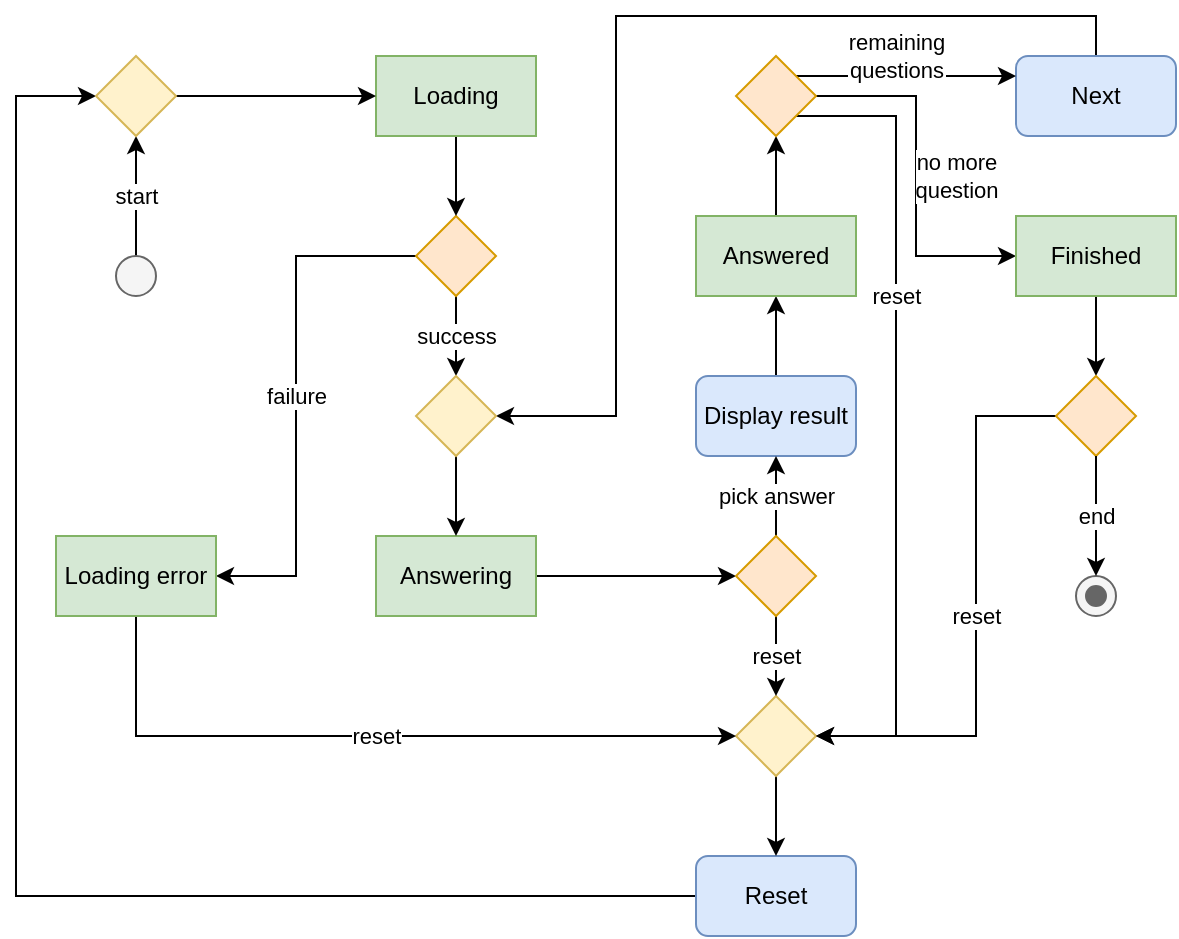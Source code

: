 <mxfile version="24.7.17">
  <diagram name="Page-1" id="n4YTPFiaNwmfkghKdESe">
    <mxGraphModel dx="988" dy="537" grid="1" gridSize="10" guides="1" tooltips="1" connect="1" arrows="1" fold="1" page="1" pageScale="1" pageWidth="660" pageHeight="540" math="0" shadow="0">
      <root>
        <mxCell id="0" />
        <mxCell id="1" parent="0" />
        <mxCell id="MU9g39NuWjS2vlEsyIcT-4" value="failure" style="edgeStyle=orthogonalEdgeStyle;rounded=0;orthogonalLoop=1;jettySize=auto;html=1;exitX=0;exitY=0.5;exitDx=0;exitDy=0;entryX=1;entryY=0.5;entryDx=0;entryDy=0;" parent="1" source="MU9g39NuWjS2vlEsyIcT-5" target="MU9g39NuWjS2vlEsyIcT-29" edge="1">
          <mxGeometry relative="1" as="geometry">
            <mxPoint x="160" y="160" as="targetPoint" />
            <Array as="points">
              <mxPoint x="180" y="160" />
              <mxPoint x="180" y="320" />
            </Array>
          </mxGeometry>
        </mxCell>
        <mxCell id="a6qZtDnJQUEK2zzC5GPS-43" value="success" style="edgeStyle=orthogonalEdgeStyle;rounded=0;orthogonalLoop=1;jettySize=auto;html=1;exitX=0.5;exitY=1;exitDx=0;exitDy=0;entryX=0.5;entryY=0;entryDx=0;entryDy=0;" parent="1" source="MU9g39NuWjS2vlEsyIcT-5" target="a6qZtDnJQUEK2zzC5GPS-32" edge="1">
          <mxGeometry relative="1" as="geometry" />
        </mxCell>
        <mxCell id="MU9g39NuWjS2vlEsyIcT-5" value="" style="rhombus;whiteSpace=wrap;html=1;shadow=0;fontFamily=Helvetica;fontSize=12;align=center;strokeWidth=1;spacing=6;spacingTop=-4;fillColor=#ffe6cc;strokeColor=#d79b00;" parent="1" vertex="1">
          <mxGeometry x="240" y="140" width="40" height="40" as="geometry" />
        </mxCell>
        <mxCell id="a6qZtDnJQUEK2zzC5GPS-67" style="edgeStyle=orthogonalEdgeStyle;rounded=0;orthogonalLoop=1;jettySize=auto;html=1;exitX=1;exitY=0.5;exitDx=0;exitDy=0;entryX=0;entryY=0.5;entryDx=0;entryDy=0;" parent="1" source="MU9g39NuWjS2vlEsyIcT-7" target="a6qZtDnJQUEK2zzC5GPS-7" edge="1">
          <mxGeometry relative="1" as="geometry" />
        </mxCell>
        <mxCell id="MU9g39NuWjS2vlEsyIcT-7" value="Answering" style="rounded=0;whiteSpace=wrap;html=1;fillColor=#d5e8d4;strokeColor=#82b366;" parent="1" vertex="1">
          <mxGeometry x="220" y="300" width="80" height="40" as="geometry" />
        </mxCell>
        <mxCell id="a6qZtDnJQUEK2zzC5GPS-95" style="edgeStyle=orthogonalEdgeStyle;rounded=0;orthogonalLoop=1;jettySize=auto;html=1;exitX=0;exitY=0.5;exitDx=0;exitDy=0;entryX=0;entryY=0.5;entryDx=0;entryDy=0;" parent="1" source="MU9g39NuWjS2vlEsyIcT-12" target="a6qZtDnJQUEK2zzC5GPS-88" edge="1">
          <mxGeometry relative="1" as="geometry">
            <Array as="points">
              <mxPoint x="40" y="480" />
              <mxPoint x="40" y="80" />
            </Array>
          </mxGeometry>
        </mxCell>
        <mxCell id="MU9g39NuWjS2vlEsyIcT-12" value="Reset" style="rounded=1;whiteSpace=wrap;html=1;fontSize=12;glass=0;strokeWidth=1;shadow=0;fillColor=#dae8fc;strokeColor=#6c8ebf;" parent="1" vertex="1">
          <mxGeometry x="380" y="460" width="80" height="40" as="geometry" />
        </mxCell>
        <mxCell id="a6qZtDnJQUEK2zzC5GPS-47" style="edgeStyle=orthogonalEdgeStyle;rounded=0;orthogonalLoop=1;jettySize=auto;html=1;exitX=0.5;exitY=0;exitDx=0;exitDy=0;entryX=0.5;entryY=1;entryDx=0;entryDy=0;" parent="1" source="MU9g39NuWjS2vlEsyIcT-14" target="MU9g39NuWjS2vlEsyIcT-19" edge="1">
          <mxGeometry relative="1" as="geometry" />
        </mxCell>
        <mxCell id="MU9g39NuWjS2vlEsyIcT-14" value="Display result" style="rounded=1;whiteSpace=wrap;html=1;fontSize=12;glass=0;strokeWidth=1;shadow=0;fillColor=#dae8fc;strokeColor=#6c8ebf;" parent="1" vertex="1">
          <mxGeometry x="380" y="220" width="80" height="40" as="geometry" />
        </mxCell>
        <mxCell id="a6qZtDnJQUEK2zzC5GPS-48" style="edgeStyle=orthogonalEdgeStyle;rounded=0;orthogonalLoop=1;jettySize=auto;html=1;exitX=0.5;exitY=0;exitDx=0;exitDy=0;entryX=0.5;entryY=1;entryDx=0;entryDy=0;" parent="1" source="MU9g39NuWjS2vlEsyIcT-19" target="a6qZtDnJQUEK2zzC5GPS-22" edge="1">
          <mxGeometry relative="1" as="geometry" />
        </mxCell>
        <mxCell id="MU9g39NuWjS2vlEsyIcT-19" value="Answered" style="rounded=0;whiteSpace=wrap;html=1;fillColor=#d5e8d4;strokeColor=#82b366;" parent="1" vertex="1">
          <mxGeometry x="380" y="140" width="80" height="40" as="geometry" />
        </mxCell>
        <mxCell id="MU9g39NuWjS2vlEsyIcT-27" style="edgeStyle=orthogonalEdgeStyle;rounded=0;orthogonalLoop=1;jettySize=auto;html=1;exitX=0.5;exitY=1;exitDx=0;exitDy=0;entryX=0.5;entryY=0;entryDx=0;entryDy=0;" parent="1" source="MU9g39NuWjS2vlEsyIcT-28" target="MU9g39NuWjS2vlEsyIcT-12" edge="1">
          <mxGeometry relative="1" as="geometry" />
        </mxCell>
        <mxCell id="MU9g39NuWjS2vlEsyIcT-28" value="" style="rhombus;whiteSpace=wrap;html=1;shadow=0;fontFamily=Helvetica;fontSize=12;align=center;strokeWidth=1;spacing=6;spacingTop=-4;fillColor=#fff2cc;strokeColor=#d6b656;" parent="1" vertex="1">
          <mxGeometry x="400" y="380" width="40" height="40" as="geometry" />
        </mxCell>
        <mxCell id="a6qZtDnJQUEK2zzC5GPS-79" value="reset" style="edgeStyle=orthogonalEdgeStyle;rounded=0;orthogonalLoop=1;jettySize=auto;html=1;exitX=0.5;exitY=1;exitDx=0;exitDy=0;entryX=0;entryY=0.5;entryDx=0;entryDy=0;" parent="1" source="MU9g39NuWjS2vlEsyIcT-29" target="MU9g39NuWjS2vlEsyIcT-28" edge="1">
          <mxGeometry relative="1" as="geometry" />
        </mxCell>
        <mxCell id="MU9g39NuWjS2vlEsyIcT-29" value="Loading error" style="rounded=0;whiteSpace=wrap;html=1;fillColor=#d5e8d4;strokeColor=#82b366;" parent="1" vertex="1">
          <mxGeometry x="60" y="300" width="80" height="40" as="geometry" />
        </mxCell>
        <mxCell id="a6qZtDnJQUEK2zzC5GPS-94" value="start" style="edgeStyle=orthogonalEdgeStyle;rounded=0;orthogonalLoop=1;jettySize=auto;html=1;exitX=0.5;exitY=0;exitDx=0;exitDy=0;entryX=0.5;entryY=1;entryDx=0;entryDy=0;" parent="1" source="MU9g39NuWjS2vlEsyIcT-31" target="a6qZtDnJQUEK2zzC5GPS-88" edge="1">
          <mxGeometry relative="1" as="geometry" />
        </mxCell>
        <mxCell id="MU9g39NuWjS2vlEsyIcT-31" value="" style="ellipse;fillColor=#f5f5f5;html=1;fontColor=#333333;strokeColor=#666666;" parent="1" vertex="1">
          <mxGeometry x="90" y="160" width="20" height="20" as="geometry" />
        </mxCell>
        <mxCell id="MU9g39NuWjS2vlEsyIcT-34" value="" style="shape=mxgraph.sysml.actFinal;html=1;verticalLabelPosition=bottom;labelBackgroundColor=#ffffff;verticalAlign=top;fillColor=#f5f5f5;fontColor=#333333;strokeColor=#666666;" parent="1" vertex="1">
          <mxGeometry x="570" y="320" width="20" height="20" as="geometry" />
        </mxCell>
        <mxCell id="a6qZtDnJQUEK2zzC5GPS-76" style="edgeStyle=orthogonalEdgeStyle;rounded=0;orthogonalLoop=1;jettySize=auto;html=1;exitX=0.5;exitY=0;exitDx=0;exitDy=0;entryX=1;entryY=0.5;entryDx=0;entryDy=0;" parent="1" source="a6qZtDnJQUEK2zzC5GPS-1" target="a6qZtDnJQUEK2zzC5GPS-32" edge="1">
          <mxGeometry relative="1" as="geometry">
            <Array as="points">
              <mxPoint x="580" y="40" />
              <mxPoint x="340" y="40" />
              <mxPoint x="340" y="240" />
            </Array>
          </mxGeometry>
        </mxCell>
        <mxCell id="a6qZtDnJQUEK2zzC5GPS-1" value="Next" style="rounded=1;whiteSpace=wrap;html=1;fontSize=12;glass=0;strokeWidth=1;shadow=0;fillColor=#dae8fc;strokeColor=#6c8ebf;" parent="1" vertex="1">
          <mxGeometry x="540" y="60" width="80" height="40" as="geometry" />
        </mxCell>
        <mxCell id="a6qZtDnJQUEK2zzC5GPS-68" value="pick answer" style="edgeStyle=orthogonalEdgeStyle;rounded=0;orthogonalLoop=1;jettySize=auto;html=1;exitX=0.5;exitY=0;exitDx=0;exitDy=0;entryX=0.5;entryY=1;entryDx=0;entryDy=0;" parent="1" source="a6qZtDnJQUEK2zzC5GPS-7" target="MU9g39NuWjS2vlEsyIcT-14" edge="1">
          <mxGeometry relative="1" as="geometry" />
        </mxCell>
        <mxCell id="a6qZtDnJQUEK2zzC5GPS-81" value="reset" style="edgeStyle=orthogonalEdgeStyle;rounded=0;orthogonalLoop=1;jettySize=auto;html=1;exitX=0.5;exitY=1;exitDx=0;exitDy=0;entryX=0.5;entryY=0;entryDx=0;entryDy=0;" parent="1" source="a6qZtDnJQUEK2zzC5GPS-7" target="MU9g39NuWjS2vlEsyIcT-28" edge="1">
          <mxGeometry relative="1" as="geometry" />
        </mxCell>
        <mxCell id="a6qZtDnJQUEK2zzC5GPS-7" value="" style="rhombus;whiteSpace=wrap;html=1;shadow=0;fontFamily=Helvetica;fontSize=12;align=center;strokeWidth=1;spacing=6;spacingTop=-4;fillColor=#ffe6cc;strokeColor=#d79b00;" parent="1" vertex="1">
          <mxGeometry x="400" y="300" width="40" height="40" as="geometry" />
        </mxCell>
        <mxCell id="a6qZtDnJQUEK2zzC5GPS-41" style="edgeStyle=orthogonalEdgeStyle;rounded=0;orthogonalLoop=1;jettySize=auto;html=1;exitX=0.5;exitY=1;exitDx=0;exitDy=0;entryX=0.5;entryY=0;entryDx=0;entryDy=0;" parent="1" source="a6qZtDnJQUEK2zzC5GPS-14" target="MU9g39NuWjS2vlEsyIcT-5" edge="1">
          <mxGeometry relative="1" as="geometry" />
        </mxCell>
        <mxCell id="a6qZtDnJQUEK2zzC5GPS-14" value="Loading" style="rounded=0;whiteSpace=wrap;html=1;fillColor=#d5e8d4;strokeColor=#82b366;" parent="1" vertex="1">
          <mxGeometry x="220" y="60" width="80" height="40" as="geometry" />
        </mxCell>
        <mxCell id="a6qZtDnJQUEK2zzC5GPS-75" value="remaining&lt;div&gt;questions&lt;/div&gt;" style="edgeStyle=orthogonalEdgeStyle;rounded=0;orthogonalLoop=1;jettySize=auto;html=1;exitX=1;exitY=0;exitDx=0;exitDy=0;entryX=0;entryY=0.25;entryDx=0;entryDy=0;" parent="1" source="a6qZtDnJQUEK2zzC5GPS-22" target="a6qZtDnJQUEK2zzC5GPS-1" edge="1">
          <mxGeometry x="-0.091" y="10" relative="1" as="geometry">
            <mxPoint as="offset" />
          </mxGeometry>
        </mxCell>
        <mxCell id="a6qZtDnJQUEK2zzC5GPS-86" value="no more&lt;div&gt;question&lt;/div&gt;" style="edgeStyle=orthogonalEdgeStyle;rounded=0;orthogonalLoop=1;jettySize=auto;html=1;exitX=1;exitY=0.5;exitDx=0;exitDy=0;entryX=0;entryY=0.5;entryDx=0;entryDy=0;" parent="1" source="a6qZtDnJQUEK2zzC5GPS-22" target="a6qZtDnJQUEK2zzC5GPS-60" edge="1">
          <mxGeometry y="20" relative="1" as="geometry">
            <mxPoint as="offset" />
          </mxGeometry>
        </mxCell>
        <mxCell id="a6qZtDnJQUEK2zzC5GPS-87" value="reset" style="edgeStyle=orthogonalEdgeStyle;rounded=0;orthogonalLoop=1;jettySize=auto;html=1;exitX=1;exitY=1;exitDx=0;exitDy=0;entryX=1;entryY=0.5;entryDx=0;entryDy=0;" parent="1" source="a6qZtDnJQUEK2zzC5GPS-22" target="MU9g39NuWjS2vlEsyIcT-28" edge="1">
          <mxGeometry x="-0.3" relative="1" as="geometry">
            <Array as="points">
              <mxPoint x="480" y="90" />
              <mxPoint x="480" y="400" />
            </Array>
            <mxPoint as="offset" />
          </mxGeometry>
        </mxCell>
        <mxCell id="a6qZtDnJQUEK2zzC5GPS-22" value="" style="rhombus;whiteSpace=wrap;html=1;shadow=0;fontFamily=Helvetica;fontSize=12;align=center;strokeWidth=1;spacing=6;spacingTop=-4;fillColor=#ffe6cc;strokeColor=#d79b00;" parent="1" vertex="1">
          <mxGeometry x="400" y="60" width="40" height="40" as="geometry" />
        </mxCell>
        <mxCell id="a6qZtDnJQUEK2zzC5GPS-44" value="" style="edgeStyle=orthogonalEdgeStyle;rounded=0;orthogonalLoop=1;jettySize=auto;html=1;" parent="1" source="a6qZtDnJQUEK2zzC5GPS-32" target="MU9g39NuWjS2vlEsyIcT-7" edge="1">
          <mxGeometry relative="1" as="geometry" />
        </mxCell>
        <mxCell id="a6qZtDnJQUEK2zzC5GPS-32" value="" style="rhombus;whiteSpace=wrap;html=1;shadow=0;fontFamily=Helvetica;fontSize=12;align=center;strokeWidth=1;spacing=6;spacingTop=-4;fillColor=#fff2cc;strokeColor=#d6b656;" parent="1" vertex="1">
          <mxGeometry x="240" y="220" width="40" height="40" as="geometry" />
        </mxCell>
        <mxCell id="a6qZtDnJQUEK2zzC5GPS-78" style="edgeStyle=orthogonalEdgeStyle;rounded=0;orthogonalLoop=1;jettySize=auto;html=1;exitX=0.5;exitY=1;exitDx=0;exitDy=0;entryX=0.5;entryY=0;entryDx=0;entryDy=0;" parent="1" source="a6qZtDnJQUEK2zzC5GPS-60" target="a6qZtDnJQUEK2zzC5GPS-77" edge="1">
          <mxGeometry relative="1" as="geometry" />
        </mxCell>
        <mxCell id="a6qZtDnJQUEK2zzC5GPS-60" value="Finished" style="rounded=0;whiteSpace=wrap;html=1;fillColor=#d5e8d4;strokeColor=#82b366;" parent="1" vertex="1">
          <mxGeometry x="540" y="140" width="80" height="40" as="geometry" />
        </mxCell>
        <mxCell id="a6qZtDnJQUEK2zzC5GPS-98" value="reset" style="edgeStyle=orthogonalEdgeStyle;rounded=0;orthogonalLoop=1;jettySize=auto;html=1;exitX=0;exitY=0.5;exitDx=0;exitDy=0;entryX=1;entryY=0.5;entryDx=0;entryDy=0;" parent="1" source="a6qZtDnJQUEK2zzC5GPS-77" target="MU9g39NuWjS2vlEsyIcT-28" edge="1">
          <mxGeometry relative="1" as="geometry">
            <Array as="points">
              <mxPoint x="520" y="240" />
              <mxPoint x="520" y="400" />
            </Array>
          </mxGeometry>
        </mxCell>
        <mxCell id="a6qZtDnJQUEK2zzC5GPS-77" value="" style="rhombus;whiteSpace=wrap;html=1;shadow=0;fontFamily=Helvetica;fontSize=12;align=center;strokeWidth=1;spacing=6;spacingTop=-4;fillColor=#ffe6cc;strokeColor=#d79b00;" parent="1" vertex="1">
          <mxGeometry x="560" y="220" width="40" height="40" as="geometry" />
        </mxCell>
        <mxCell id="a6qZtDnJQUEK2zzC5GPS-96" style="edgeStyle=orthogonalEdgeStyle;rounded=0;orthogonalLoop=1;jettySize=auto;html=1;exitX=1;exitY=0.5;exitDx=0;exitDy=0;entryX=0;entryY=0.5;entryDx=0;entryDy=0;" parent="1" source="a6qZtDnJQUEK2zzC5GPS-88" target="a6qZtDnJQUEK2zzC5GPS-14" edge="1">
          <mxGeometry relative="1" as="geometry" />
        </mxCell>
        <mxCell id="a6qZtDnJQUEK2zzC5GPS-88" value="" style="rhombus;whiteSpace=wrap;html=1;shadow=0;fontFamily=Helvetica;fontSize=12;align=center;strokeWidth=1;spacing=6;spacingTop=-4;fillColor=#fff2cc;strokeColor=#d6b656;" parent="1" vertex="1">
          <mxGeometry x="80" y="60" width="40" height="40" as="geometry" />
        </mxCell>
        <mxCell id="a6qZtDnJQUEK2zzC5GPS-97" value="end" style="edgeStyle=orthogonalEdgeStyle;rounded=0;orthogonalLoop=1;jettySize=auto;html=1;exitX=0.5;exitY=1;exitDx=0;exitDy=0;entryX=0.5;entryY=0;entryDx=0;entryDy=0;entryPerimeter=0;" parent="1" source="a6qZtDnJQUEK2zzC5GPS-77" target="MU9g39NuWjS2vlEsyIcT-34" edge="1">
          <mxGeometry relative="1" as="geometry" />
        </mxCell>
      </root>
    </mxGraphModel>
  </diagram>
</mxfile>
